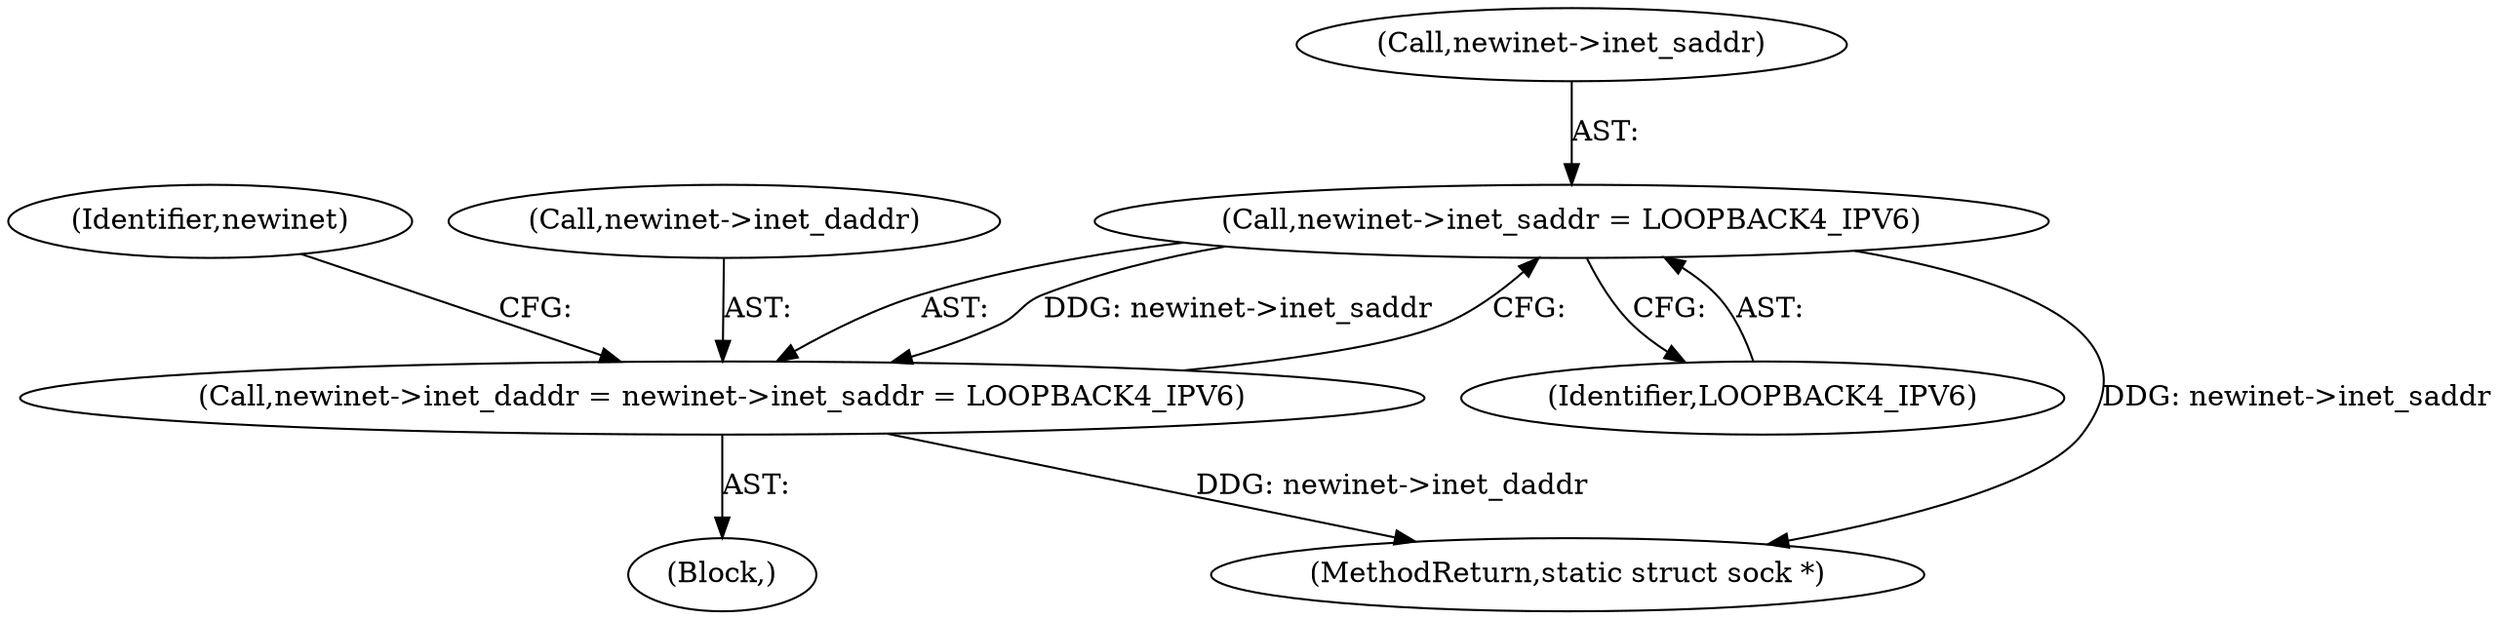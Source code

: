 digraph "0_linux_83eaddab4378db256d00d295bda6ca997cd13a52@pointer" {
"1000461" [label="(Call,newinet->inet_saddr = LOOPBACK4_IPV6)"];
"1000457" [label="(Call,newinet->inet_daddr = newinet->inet_saddr = LOOPBACK4_IPV6)"];
"1000115" [label="(Block,)"];
"1000468" [label="(Identifier,newinet)"];
"1000462" [label="(Call,newinet->inet_saddr)"];
"1000465" [label="(Identifier,LOOPBACK4_IPV6)"];
"1000542" [label="(MethodReturn,static struct sock *)"];
"1000457" [label="(Call,newinet->inet_daddr = newinet->inet_saddr = LOOPBACK4_IPV6)"];
"1000458" [label="(Call,newinet->inet_daddr)"];
"1000461" [label="(Call,newinet->inet_saddr = LOOPBACK4_IPV6)"];
"1000461" -> "1000457"  [label="AST: "];
"1000461" -> "1000465"  [label="CFG: "];
"1000462" -> "1000461"  [label="AST: "];
"1000465" -> "1000461"  [label="AST: "];
"1000457" -> "1000461"  [label="CFG: "];
"1000461" -> "1000542"  [label="DDG: newinet->inet_saddr"];
"1000461" -> "1000457"  [label="DDG: newinet->inet_saddr"];
"1000457" -> "1000115"  [label="AST: "];
"1000458" -> "1000457"  [label="AST: "];
"1000468" -> "1000457"  [label="CFG: "];
"1000457" -> "1000542"  [label="DDG: newinet->inet_daddr"];
}
